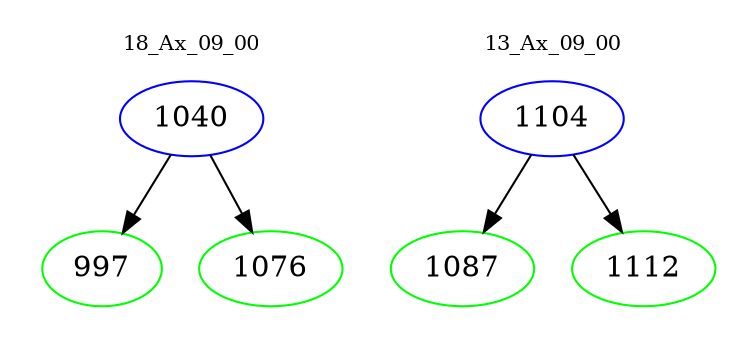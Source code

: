 digraph{
subgraph cluster_0 {
color = white
label = "18_Ax_09_00";
fontsize=10;
T0_1040 [label="1040", color="blue"]
T0_1040 -> T0_997 [color="black"]
T0_997 [label="997", color="green"]
T0_1040 -> T0_1076 [color="black"]
T0_1076 [label="1076", color="green"]
}
subgraph cluster_1 {
color = white
label = "13_Ax_09_00";
fontsize=10;
T1_1104 [label="1104", color="blue"]
T1_1104 -> T1_1087 [color="black"]
T1_1087 [label="1087", color="green"]
T1_1104 -> T1_1112 [color="black"]
T1_1112 [label="1112", color="green"]
}
}
